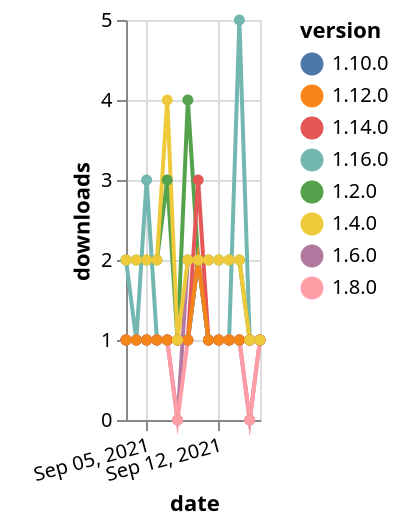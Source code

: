 {"$schema": "https://vega.github.io/schema/vega-lite/v5.json", "description": "A simple bar chart with embedded data.", "data": {"values": [{"date": "2021-09-03", "total": 267, "delta": 1, "version": "1.6.0"}, {"date": "2021-09-04", "total": 268, "delta": 1, "version": "1.6.0"}, {"date": "2021-09-05", "total": 269, "delta": 1, "version": "1.6.0"}, {"date": "2021-09-06", "total": 270, "delta": 1, "version": "1.6.0"}, {"date": "2021-09-07", "total": 271, "delta": 1, "version": "1.6.0"}, {"date": "2021-09-08", "total": 271, "delta": 0, "version": "1.6.0"}, {"date": "2021-09-09", "total": 273, "delta": 2, "version": "1.6.0"}, {"date": "2021-09-10", "total": 275, "delta": 2, "version": "1.6.0"}, {"date": "2021-09-11", "total": 276, "delta": 1, "version": "1.6.0"}, {"date": "2021-09-12", "total": 277, "delta": 1, "version": "1.6.0"}, {"date": "2021-09-13", "total": 278, "delta": 1, "version": "1.6.0"}, {"date": "2021-09-14", "total": 279, "delta": 1, "version": "1.6.0"}, {"date": "2021-09-15", "total": 279, "delta": 0, "version": "1.6.0"}, {"date": "2021-09-16", "total": 280, "delta": 1, "version": "1.6.0"}, {"date": "2021-09-03", "total": 213, "delta": 1, "version": "1.8.0"}, {"date": "2021-09-04", "total": 214, "delta": 1, "version": "1.8.0"}, {"date": "2021-09-05", "total": 215, "delta": 1, "version": "1.8.0"}, {"date": "2021-09-06", "total": 216, "delta": 1, "version": "1.8.0"}, {"date": "2021-09-07", "total": 217, "delta": 1, "version": "1.8.0"}, {"date": "2021-09-08", "total": 217, "delta": 0, "version": "1.8.0"}, {"date": "2021-09-09", "total": 218, "delta": 1, "version": "1.8.0"}, {"date": "2021-09-10", "total": 220, "delta": 2, "version": "1.8.0"}, {"date": "2021-09-11", "total": 221, "delta": 1, "version": "1.8.0"}, {"date": "2021-09-12", "total": 222, "delta": 1, "version": "1.8.0"}, {"date": "2021-09-13", "total": 223, "delta": 1, "version": "1.8.0"}, {"date": "2021-09-14", "total": 224, "delta": 1, "version": "1.8.0"}, {"date": "2021-09-15", "total": 224, "delta": 0, "version": "1.8.0"}, {"date": "2021-09-16", "total": 225, "delta": 1, "version": "1.8.0"}, {"date": "2021-09-03", "total": 193, "delta": 1, "version": "1.10.0"}, {"date": "2021-09-04", "total": 194, "delta": 1, "version": "1.10.0"}, {"date": "2021-09-05", "total": 195, "delta": 1, "version": "1.10.0"}, {"date": "2021-09-06", "total": 196, "delta": 1, "version": "1.10.0"}, {"date": "2021-09-07", "total": 197, "delta": 1, "version": "1.10.0"}, {"date": "2021-09-08", "total": 198, "delta": 1, "version": "1.10.0"}, {"date": "2021-09-09", "total": 199, "delta": 1, "version": "1.10.0"}, {"date": "2021-09-10", "total": 201, "delta": 2, "version": "1.10.0"}, {"date": "2021-09-11", "total": 202, "delta": 1, "version": "1.10.0"}, {"date": "2021-09-12", "total": 203, "delta": 1, "version": "1.10.0"}, {"date": "2021-09-13", "total": 204, "delta": 1, "version": "1.10.0"}, {"date": "2021-09-14", "total": 205, "delta": 1, "version": "1.10.0"}, {"date": "2021-09-15", "total": 206, "delta": 1, "version": "1.10.0"}, {"date": "2021-09-16", "total": 207, "delta": 1, "version": "1.10.0"}, {"date": "2021-09-03", "total": 124, "delta": 2, "version": "1.16.0"}, {"date": "2021-09-04", "total": 125, "delta": 1, "version": "1.16.0"}, {"date": "2021-09-05", "total": 128, "delta": 3, "version": "1.16.0"}, {"date": "2021-09-06", "total": 129, "delta": 1, "version": "1.16.0"}, {"date": "2021-09-07", "total": 130, "delta": 1, "version": "1.16.0"}, {"date": "2021-09-08", "total": 131, "delta": 1, "version": "1.16.0"}, {"date": "2021-09-09", "total": 132, "delta": 1, "version": "1.16.0"}, {"date": "2021-09-10", "total": 134, "delta": 2, "version": "1.16.0"}, {"date": "2021-09-11", "total": 135, "delta": 1, "version": "1.16.0"}, {"date": "2021-09-12", "total": 136, "delta": 1, "version": "1.16.0"}, {"date": "2021-09-13", "total": 137, "delta": 1, "version": "1.16.0"}, {"date": "2021-09-14", "total": 142, "delta": 5, "version": "1.16.0"}, {"date": "2021-09-15", "total": 143, "delta": 1, "version": "1.16.0"}, {"date": "2021-09-16", "total": 144, "delta": 1, "version": "1.16.0"}, {"date": "2021-09-03", "total": 2354, "delta": 2, "version": "1.2.0"}, {"date": "2021-09-04", "total": 2356, "delta": 2, "version": "1.2.0"}, {"date": "2021-09-05", "total": 2358, "delta": 2, "version": "1.2.0"}, {"date": "2021-09-06", "total": 2360, "delta": 2, "version": "1.2.0"}, {"date": "2021-09-07", "total": 2363, "delta": 3, "version": "1.2.0"}, {"date": "2021-09-08", "total": 2364, "delta": 1, "version": "1.2.0"}, {"date": "2021-09-09", "total": 2368, "delta": 4, "version": "1.2.0"}, {"date": "2021-09-10", "total": 2370, "delta": 2, "version": "1.2.0"}, {"date": "2021-09-11", "total": 2372, "delta": 2, "version": "1.2.0"}, {"date": "2021-09-12", "total": 2374, "delta": 2, "version": "1.2.0"}, {"date": "2021-09-13", "total": 2376, "delta": 2, "version": "1.2.0"}, {"date": "2021-09-14", "total": 2378, "delta": 2, "version": "1.2.0"}, {"date": "2021-09-15", "total": 2379, "delta": 1, "version": "1.2.0"}, {"date": "2021-09-16", "total": 2380, "delta": 1, "version": "1.2.0"}, {"date": "2021-09-03", "total": 202, "delta": 1, "version": "1.14.0"}, {"date": "2021-09-04", "total": 203, "delta": 1, "version": "1.14.0"}, {"date": "2021-09-05", "total": 204, "delta": 1, "version": "1.14.0"}, {"date": "2021-09-06", "total": 205, "delta": 1, "version": "1.14.0"}, {"date": "2021-09-07", "total": 206, "delta": 1, "version": "1.14.0"}, {"date": "2021-09-08", "total": 207, "delta": 1, "version": "1.14.0"}, {"date": "2021-09-09", "total": 208, "delta": 1, "version": "1.14.0"}, {"date": "2021-09-10", "total": 211, "delta": 3, "version": "1.14.0"}, {"date": "2021-09-11", "total": 212, "delta": 1, "version": "1.14.0"}, {"date": "2021-09-12", "total": 213, "delta": 1, "version": "1.14.0"}, {"date": "2021-09-13", "total": 214, "delta": 1, "version": "1.14.0"}, {"date": "2021-09-14", "total": 215, "delta": 1, "version": "1.14.0"}, {"date": "2021-09-15", "total": 216, "delta": 1, "version": "1.14.0"}, {"date": "2021-09-16", "total": 217, "delta": 1, "version": "1.14.0"}, {"date": "2021-09-03", "total": 167, "delta": 1, "version": "1.12.0"}, {"date": "2021-09-04", "total": 168, "delta": 1, "version": "1.12.0"}, {"date": "2021-09-05", "total": 169, "delta": 1, "version": "1.12.0"}, {"date": "2021-09-06", "total": 170, "delta": 1, "version": "1.12.0"}, {"date": "2021-09-07", "total": 171, "delta": 1, "version": "1.12.0"}, {"date": "2021-09-08", "total": 172, "delta": 1, "version": "1.12.0"}, {"date": "2021-09-09", "total": 173, "delta": 1, "version": "1.12.0"}, {"date": "2021-09-10", "total": 175, "delta": 2, "version": "1.12.0"}, {"date": "2021-09-11", "total": 176, "delta": 1, "version": "1.12.0"}, {"date": "2021-09-12", "total": 177, "delta": 1, "version": "1.12.0"}, {"date": "2021-09-13", "total": 178, "delta": 1, "version": "1.12.0"}, {"date": "2021-09-14", "total": 179, "delta": 1, "version": "1.12.0"}, {"date": "2021-09-15", "total": 180, "delta": 1, "version": "1.12.0"}, {"date": "2021-09-16", "total": 181, "delta": 1, "version": "1.12.0"}, {"date": "2021-09-03", "total": 2417, "delta": 2, "version": "1.4.0"}, {"date": "2021-09-04", "total": 2419, "delta": 2, "version": "1.4.0"}, {"date": "2021-09-05", "total": 2421, "delta": 2, "version": "1.4.0"}, {"date": "2021-09-06", "total": 2423, "delta": 2, "version": "1.4.0"}, {"date": "2021-09-07", "total": 2427, "delta": 4, "version": "1.4.0"}, {"date": "2021-09-08", "total": 2428, "delta": 1, "version": "1.4.0"}, {"date": "2021-09-09", "total": 2430, "delta": 2, "version": "1.4.0"}, {"date": "2021-09-10", "total": 2432, "delta": 2, "version": "1.4.0"}, {"date": "2021-09-11", "total": 2434, "delta": 2, "version": "1.4.0"}, {"date": "2021-09-12", "total": 2436, "delta": 2, "version": "1.4.0"}, {"date": "2021-09-13", "total": 2438, "delta": 2, "version": "1.4.0"}, {"date": "2021-09-14", "total": 2440, "delta": 2, "version": "1.4.0"}, {"date": "2021-09-15", "total": 2441, "delta": 1, "version": "1.4.0"}, {"date": "2021-09-16", "total": 2442, "delta": 1, "version": "1.4.0"}]}, "width": "container", "mark": {"type": "line", "point": {"filled": true}}, "encoding": {"x": {"field": "date", "type": "temporal", "timeUnit": "yearmonthdate", "title": "date", "axis": {"labelAngle": -15}}, "y": {"field": "delta", "type": "quantitative", "title": "downloads"}, "color": {"field": "version", "type": "nominal"}, "tooltip": {"field": "delta"}}}
